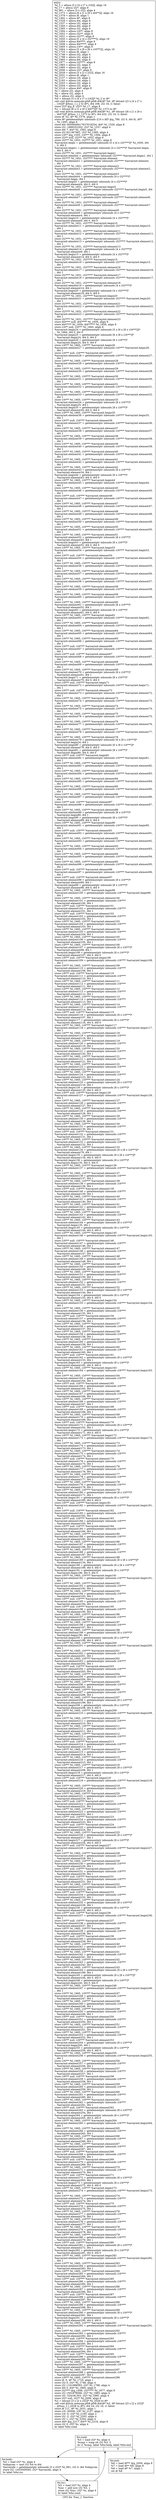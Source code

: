 digraph "CFG for 'func_1' function" {
	label="CFG for 'func_1' function";

	Node0xaac4eb8 [shape=record,label="{entry:\l  %l_2 = alloca [3 x [4 x [7 x i16]]], align 16\l  %l_17 = alloca i32*, align 8\l  %l_991 = alloca [3 x i32], align 4\l  %l_1373 = alloca [6 x [1 x [9 x i64**]]], align 16\l  %l_1379 = alloca i8, align 1\l  %l_1492 = alloca i8*, align 8\l  %l_1529 = alloca i64, align 8\l  %l_1537 = alloca i32, align 4\l  %l_1565 = alloca i64, align 8\l  %l_1585 = alloca i32, align 4\l  %l_1594 = alloca i16**, align 8\l  %l_1652 = alloca i32**, align 8\l  %l_1651 = alloca i32***, align 8\l  %l_1650 = alloca [5 x [4 x i32****]], align 16\l  %l_1659 = alloca i64****, align 8\l  %l_1658 = alloca i64*****, align 8\l  %l_1665 = alloca i16**, align 8\l  %l_1664 = alloca [5 x [6 x [8 x i16***]]], align 16\l  %l_1725 = alloca i8, align 1\l  %l_1748 = alloca i32, align 4\l  %l_1798 = alloca i32, align 4\l  %l_1865 = alloca i64, align 8\l  %l_1877 = alloca i32****, align 8\l  %l_1983 = alloca i32, align 4\l  %l_1985 = alloca i32, align 4\l  %l_2006 = alloca i32*, align 8\l  %l_2028 = alloca [3 x [2 x i32]], align 16\l  %l_2031 = alloca i8, align 1\l  %l_2157 = alloca i16, align 2\l  %l_2183 = alloca i16, align 2\l  %l_2203 = alloca i32, align 4\l  %l_2204 = alloca i32, align 4\l  %l_2216 = alloca i64*, align 8\l  %i = alloca i32, align 4\l  %j = alloca i32, align 4\l  %k = alloca i32, align 4\l  %0 = bitcast [3 x [4 x [7 x i16]]]* %l_2 to i8*\l  call void @llvm.memcpy.p0i8.p0i8.i64(i8* %0, i8* bitcast ([3 x [4 x [7 x\l... i16]]]* @func_1.l_2 to i8*), i64 168, i32 16, i1 false)\l  store i32* @g_8, i32** %l_17, align 8\l  %1 = bitcast [6 x [1 x [9 x i64**]]]* %l_1373 to i8*\l  call void @llvm.memcpy.p0i8.p0i8.i64(i8* %1, i8* bitcast ([6 x [1 x [9 x\l... i64**]]]* @func_1.l_1373 to i8*), i64 432, i32 16, i1 false)\l  store i8 -52, i8* %l_1379, align 1\l  store i8* getelementptr inbounds ([10 x i8]* @g_789, i32 0, i64 8), i8**\l... %l_1492, align 8\l  store i64 -6050649417627619254, i64* %l_1529, align 8\l  store i32 -1889252302, i32* %l_1537, align 4\l  store i64 7, i64* %l_1565, align 8\l  store i32 821367061, i32* %l_1585, align 4\l  store i16** @g_1555, i16*** %l_1594, align 8\l  store i32** null, i32*** %l_1652, align 8\l  store i32*** %l_1652, i32**** %l_1651, align 8\l  %arrayinit.begin = getelementptr inbounds [5 x [4 x i32****]]* %l_1650, i64\l... 0, i64 0\l  %arrayinit.begin1 = getelementptr inbounds [4 x i32****]* %arrayinit.begin,\l... i64 0, i64 0\l  store i32**** %l_1651, i32***** %arrayinit.begin1\l  %arrayinit.element = getelementptr inbounds i32***** %arrayinit.begin1, i64 1\l  store i32**** %l_1651, i32***** %arrayinit.element\l  %arrayinit.element2 = getelementptr inbounds i32***** %arrayinit.element,\l... i64 1\l  store i32**** %l_1651, i32***** %arrayinit.element2\l  %arrayinit.element3 = getelementptr inbounds i32***** %arrayinit.element2,\l... i64 1\l  store i32**** %l_1651, i32***** %arrayinit.element3\l  %arrayinit.element4 = getelementptr inbounds [4 x i32****]*\l... %arrayinit.begin, i64 1\l  %arrayinit.begin5 = getelementptr inbounds [4 x i32****]*\l... %arrayinit.element4, i64 0, i64 0\l  store i32**** %l_1651, i32***** %arrayinit.begin5\l  %arrayinit.element6 = getelementptr inbounds i32***** %arrayinit.begin5, i64\l... 1\l  store i32**** %l_1651, i32***** %arrayinit.element6\l  %arrayinit.element7 = getelementptr inbounds i32***** %arrayinit.element6,\l... i64 1\l  store i32**** %l_1651, i32***** %arrayinit.element7\l  %arrayinit.element8 = getelementptr inbounds i32***** %arrayinit.element7,\l... i64 1\l  store i32**** %l_1651, i32***** %arrayinit.element8\l  %arrayinit.element9 = getelementptr inbounds [4 x i32****]*\l... %arrayinit.element4, i64 1\l  %arrayinit.begin10 = getelementptr inbounds [4 x i32****]*\l... %arrayinit.element9, i64 0, i64 0\l  store i32**** %l_1651, i32***** %arrayinit.begin10\l  %arrayinit.element11 = getelementptr inbounds i32***** %arrayinit.begin10,\l... i64 1\l  store i32**** %l_1651, i32***** %arrayinit.element11\l  %arrayinit.element12 = getelementptr inbounds i32***** %arrayinit.element11,\l... i64 1\l  store i32**** %l_1651, i32***** %arrayinit.element12\l  %arrayinit.element13 = getelementptr inbounds i32***** %arrayinit.element12,\l... i64 1\l  store i32**** %l_1651, i32***** %arrayinit.element13\l  %arrayinit.element14 = getelementptr inbounds [4 x i32****]*\l... %arrayinit.element9, i64 1\l  %arrayinit.begin15 = getelementptr inbounds [4 x i32****]*\l... %arrayinit.element14, i64 0, i64 0\l  store i32**** %l_1651, i32***** %arrayinit.begin15\l  %arrayinit.element16 = getelementptr inbounds i32***** %arrayinit.begin15,\l... i64 1\l  store i32**** %l_1651, i32***** %arrayinit.element16\l  %arrayinit.element17 = getelementptr inbounds i32***** %arrayinit.element16,\l... i64 1\l  store i32**** %l_1651, i32***** %arrayinit.element17\l  %arrayinit.element18 = getelementptr inbounds i32***** %arrayinit.element17,\l... i64 1\l  store i32**** %l_1651, i32***** %arrayinit.element18\l  %arrayinit.element19 = getelementptr inbounds [4 x i32****]*\l... %arrayinit.element14, i64 1\l  %arrayinit.begin20 = getelementptr inbounds [4 x i32****]*\l... %arrayinit.element19, i64 0, i64 0\l  store i32**** %l_1651, i32***** %arrayinit.begin20\l  %arrayinit.element21 = getelementptr inbounds i32***** %arrayinit.begin20,\l... i64 1\l  store i32**** %l_1651, i32***** %arrayinit.element21\l  %arrayinit.element22 = getelementptr inbounds i32***** %arrayinit.element21,\l... i64 1\l  store i32**** %l_1651, i32***** %arrayinit.element22\l  %arrayinit.element23 = getelementptr inbounds i32***** %arrayinit.element22,\l... i64 1\l  store i32**** %l_1651, i32***** %arrayinit.element23\l  store i64**** null, i64***** %l_1659, align 8\l  store i64***** %l_1659, i64****** %l_1658, align 8\l  store i16** null, i16*** %l_1665, align 8\l  %arrayinit.begin24 = getelementptr inbounds [5 x [6 x [8 x i16***]]]*\l... %l_1664, i64 0, i64 0\l  %arrayinit.begin25 = getelementptr inbounds [6 x [8 x i16***]]*\l... %arrayinit.begin24, i64 0, i64 0\l  %arrayinit.begin26 = getelementptr inbounds [8 x i16***]*\l... %arrayinit.begin25, i64 0, i64 0\l  store i16*** %l_1665, i16**** %arrayinit.begin26\l  %arrayinit.element27 = getelementptr inbounds i16**** %arrayinit.begin26,\l... i64 1\l  store i16*** null, i16**** %arrayinit.element27\l  %arrayinit.element28 = getelementptr inbounds i16**** %arrayinit.element27,\l... i64 1\l  store i16*** %l_1665, i16**** %arrayinit.element28\l  %arrayinit.element29 = getelementptr inbounds i16**** %arrayinit.element28,\l... i64 1\l  store i16*** %l_1665, i16**** %arrayinit.element29\l  %arrayinit.element30 = getelementptr inbounds i16**** %arrayinit.element29,\l... i64 1\l  store i16*** %l_1665, i16**** %arrayinit.element30\l  %arrayinit.element31 = getelementptr inbounds i16**** %arrayinit.element30,\l... i64 1\l  store i16*** %l_1665, i16**** %arrayinit.element31\l  %arrayinit.element32 = getelementptr inbounds i16**** %arrayinit.element31,\l... i64 1\l  store i16*** %l_1665, i16**** %arrayinit.element32\l  %arrayinit.element33 = getelementptr inbounds i16**** %arrayinit.element32,\l... i64 1\l  store i16*** %l_1665, i16**** %arrayinit.element33\l  %arrayinit.element34 = getelementptr inbounds [8 x i16***]*\l... %arrayinit.begin25, i64 1\l  %arrayinit.begin35 = getelementptr inbounds [8 x i16***]*\l... %arrayinit.element34, i64 0, i64 0\l  store i16*** %l_1665, i16**** %arrayinit.begin35\l  %arrayinit.element36 = getelementptr inbounds i16**** %arrayinit.begin35,\l... i64 1\l  store i16*** null, i16**** %arrayinit.element36\l  %arrayinit.element37 = getelementptr inbounds i16**** %arrayinit.element36,\l... i64 1\l  store i16*** %l_1665, i16**** %arrayinit.element37\l  %arrayinit.element38 = getelementptr inbounds i16**** %arrayinit.element37,\l... i64 1\l  store i16*** %l_1665, i16**** %arrayinit.element38\l  %arrayinit.element39 = getelementptr inbounds i16**** %arrayinit.element38,\l... i64 1\l  store i16*** %l_1665, i16**** %arrayinit.element39\l  %arrayinit.element40 = getelementptr inbounds i16**** %arrayinit.element39,\l... i64 1\l  store i16*** %l_1665, i16**** %arrayinit.element40\l  %arrayinit.element41 = getelementptr inbounds i16**** %arrayinit.element40,\l... i64 1\l  store i16*** %l_1665, i16**** %arrayinit.element41\l  %arrayinit.element42 = getelementptr inbounds i16**** %arrayinit.element41,\l... i64 1\l  store i16*** %l_1665, i16**** %arrayinit.element42\l  %arrayinit.element43 = getelementptr inbounds [8 x i16***]*\l... %arrayinit.element34, i64 1\l  %arrayinit.begin44 = getelementptr inbounds [8 x i16***]*\l... %arrayinit.element43, i64 0, i64 0\l  store i16*** %l_1665, i16**** %arrayinit.begin44\l  %arrayinit.element45 = getelementptr inbounds i16**** %arrayinit.begin44,\l... i64 1\l  store i16*** %l_1665, i16**** %arrayinit.element45\l  %arrayinit.element46 = getelementptr inbounds i16**** %arrayinit.element45,\l... i64 1\l  store i16*** null, i16**** %arrayinit.element46\l  %arrayinit.element47 = getelementptr inbounds i16**** %arrayinit.element46,\l... i64 1\l  store i16*** %l_1665, i16**** %arrayinit.element47\l  %arrayinit.element48 = getelementptr inbounds i16**** %arrayinit.element47,\l... i64 1\l  store i16*** %l_1665, i16**** %arrayinit.element48\l  %arrayinit.element49 = getelementptr inbounds i16**** %arrayinit.element48,\l... i64 1\l  store i16*** %l_1665, i16**** %arrayinit.element49\l  %arrayinit.element50 = getelementptr inbounds i16**** %arrayinit.element49,\l... i64 1\l  store i16*** %l_1665, i16**** %arrayinit.element50\l  %arrayinit.element51 = getelementptr inbounds i16**** %arrayinit.element50,\l... i64 1\l  store i16*** %l_1665, i16**** %arrayinit.element51\l  %arrayinit.element52 = getelementptr inbounds [8 x i16***]*\l... %arrayinit.element43, i64 1\l  %arrayinit.begin53 = getelementptr inbounds [8 x i16***]*\l... %arrayinit.element52, i64 0, i64 0\l  store i16*** %l_1665, i16**** %arrayinit.begin53\l  %arrayinit.element54 = getelementptr inbounds i16**** %arrayinit.begin53,\l... i64 1\l  store i16*** null, i16**** %arrayinit.element54\l  %arrayinit.element55 = getelementptr inbounds i16**** %arrayinit.element54,\l... i64 1\l  store i16*** %l_1665, i16**** %arrayinit.element55\l  %arrayinit.element56 = getelementptr inbounds i16**** %arrayinit.element55,\l... i64 1\l  store i16*** %l_1665, i16**** %arrayinit.element56\l  %arrayinit.element57 = getelementptr inbounds i16**** %arrayinit.element56,\l... i64 1\l  store i16*** %l_1665, i16**** %arrayinit.element57\l  %arrayinit.element58 = getelementptr inbounds i16**** %arrayinit.element57,\l... i64 1\l  store i16*** %l_1665, i16**** %arrayinit.element58\l  %arrayinit.element59 = getelementptr inbounds i16**** %arrayinit.element58,\l... i64 1\l  store i16*** %l_1665, i16**** %arrayinit.element59\l  %arrayinit.element60 = getelementptr inbounds i16**** %arrayinit.element59,\l... i64 1\l  store i16*** %l_1665, i16**** %arrayinit.element60\l  %arrayinit.element61 = getelementptr inbounds [8 x i16***]*\l... %arrayinit.element52, i64 1\l  %arrayinit.begin62 = getelementptr inbounds [8 x i16***]*\l... %arrayinit.element61, i64 0, i64 0\l  store i16*** %l_1665, i16**** %arrayinit.begin62\l  %arrayinit.element63 = getelementptr inbounds i16**** %arrayinit.begin62,\l... i64 1\l  store i16*** %l_1665, i16**** %arrayinit.element63\l  %arrayinit.element64 = getelementptr inbounds i16**** %arrayinit.element63,\l... i64 1\l  store i16*** %l_1665, i16**** %arrayinit.element64\l  %arrayinit.element65 = getelementptr inbounds i16**** %arrayinit.element64,\l... i64 1\l  store i16*** %l_1665, i16**** %arrayinit.element65\l  %arrayinit.element66 = getelementptr inbounds i16**** %arrayinit.element65,\l... i64 1\l  store i16*** null, i16**** %arrayinit.element66\l  %arrayinit.element67 = getelementptr inbounds i16**** %arrayinit.element66,\l... i64 1\l  store i16*** null, i16**** %arrayinit.element67\l  %arrayinit.element68 = getelementptr inbounds i16**** %arrayinit.element67,\l... i64 1\l  store i16*** %l_1665, i16**** %arrayinit.element68\l  %arrayinit.element69 = getelementptr inbounds i16**** %arrayinit.element68,\l... i64 1\l  store i16*** %l_1665, i16**** %arrayinit.element69\l  %arrayinit.element70 = getelementptr inbounds [8 x i16***]*\l... %arrayinit.element61, i64 1\l  %arrayinit.begin71 = getelementptr inbounds [8 x i16***]*\l... %arrayinit.element70, i64 0, i64 0\l  store i16*** null, i16**** %arrayinit.begin71\l  %arrayinit.element72 = getelementptr inbounds i16**** %arrayinit.begin71,\l... i64 1\l  store i16*** null, i16**** %arrayinit.element72\l  %arrayinit.element73 = getelementptr inbounds i16**** %arrayinit.element72,\l... i64 1\l  store i16*** %l_1665, i16**** %arrayinit.element73\l  %arrayinit.element74 = getelementptr inbounds i16**** %arrayinit.element73,\l... i64 1\l  store i16*** %l_1665, i16**** %arrayinit.element74\l  %arrayinit.element75 = getelementptr inbounds i16**** %arrayinit.element74,\l... i64 1\l  store i16*** %l_1665, i16**** %arrayinit.element75\l  %arrayinit.element76 = getelementptr inbounds i16**** %arrayinit.element75,\l... i64 1\l  store i16*** %l_1665, i16**** %arrayinit.element76\l  %arrayinit.element77 = getelementptr inbounds i16**** %arrayinit.element76,\l... i64 1\l  store i16*** %l_1665, i16**** %arrayinit.element77\l  %arrayinit.element78 = getelementptr inbounds i16**** %arrayinit.element77,\l... i64 1\l  store i16*** %l_1665, i16**** %arrayinit.element78\l  %arrayinit.element79 = getelementptr inbounds [6 x [8 x i16***]]*\l... %arrayinit.begin24, i64 1\l  %arrayinit.begin80 = getelementptr inbounds [6 x [8 x i16***]]*\l... %arrayinit.element79, i64 0, i64 0\l  %arrayinit.begin81 = getelementptr inbounds [8 x i16***]*\l... %arrayinit.begin80, i64 0, i64 0\l  store i16*** null, i16**** %arrayinit.begin81\l  %arrayinit.element82 = getelementptr inbounds i16**** %arrayinit.begin81,\l... i64 1\l  store i16*** %l_1665, i16**** %arrayinit.element82\l  %arrayinit.element83 = getelementptr inbounds i16**** %arrayinit.element82,\l... i64 1\l  store i16*** %l_1665, i16**** %arrayinit.element83\l  %arrayinit.element84 = getelementptr inbounds i16**** %arrayinit.element83,\l... i64 1\l  store i16*** %l_1665, i16**** %arrayinit.element84\l  %arrayinit.element85 = getelementptr inbounds i16**** %arrayinit.element84,\l... i64 1\l  store i16*** %l_1665, i16**** %arrayinit.element85\l  %arrayinit.element86 = getelementptr inbounds i16**** %arrayinit.element85,\l... i64 1\l  store i16*** %l_1665, i16**** %arrayinit.element86\l  %arrayinit.element87 = getelementptr inbounds i16**** %arrayinit.element86,\l... i64 1\l  store i16*** null, i16**** %arrayinit.element87\l  %arrayinit.element88 = getelementptr inbounds i16**** %arrayinit.element87,\l... i64 1\l  store i16*** %l_1665, i16**** %arrayinit.element88\l  %arrayinit.element89 = getelementptr inbounds [8 x i16***]*\l... %arrayinit.begin80, i64 1\l  %arrayinit.begin90 = getelementptr inbounds [8 x i16***]*\l... %arrayinit.element89, i64 0, i64 0\l  store i16*** %l_1665, i16**** %arrayinit.begin90\l  %arrayinit.element91 = getelementptr inbounds i16**** %arrayinit.begin90,\l... i64 1\l  store i16*** null, i16**** %arrayinit.element91\l  %arrayinit.element92 = getelementptr inbounds i16**** %arrayinit.element91,\l... i64 1\l  store i16*** %l_1665, i16**** %arrayinit.element92\l  %arrayinit.element93 = getelementptr inbounds i16**** %arrayinit.element92,\l... i64 1\l  store i16*** %l_1665, i16**** %arrayinit.element93\l  %arrayinit.element94 = getelementptr inbounds i16**** %arrayinit.element93,\l... i64 1\l  store i16*** %l_1665, i16**** %arrayinit.element94\l  %arrayinit.element95 = getelementptr inbounds i16**** %arrayinit.element94,\l... i64 1\l  store i16*** %l_1665, i16**** %arrayinit.element95\l  %arrayinit.element96 = getelementptr inbounds i16**** %arrayinit.element95,\l... i64 1\l  store i16*** null, i16**** %arrayinit.element96\l  %arrayinit.element97 = getelementptr inbounds i16**** %arrayinit.element96,\l... i64 1\l  store i16*** null, i16**** %arrayinit.element97\l  %arrayinit.element98 = getelementptr inbounds [8 x i16***]*\l... %arrayinit.element89, i64 1\l  %arrayinit.begin99 = getelementptr inbounds [8 x i16***]*\l... %arrayinit.element98, i64 0, i64 0\l  store i16*** %l_1665, i16**** %arrayinit.begin99\l  %arrayinit.element100 = getelementptr inbounds i16**** %arrayinit.begin99,\l... i64 1\l  store i16*** %l_1665, i16**** %arrayinit.element100\l  %arrayinit.element101 = getelementptr inbounds i16****\l... %arrayinit.element100, i64 1\l  store i16*** null, i16**** %arrayinit.element101\l  %arrayinit.element102 = getelementptr inbounds i16****\l... %arrayinit.element101, i64 1\l  store i16*** null, i16**** %arrayinit.element102\l  %arrayinit.element103 = getelementptr inbounds i16****\l... %arrayinit.element102, i64 1\l  store i16*** %l_1665, i16**** %arrayinit.element103\l  %arrayinit.element104 = getelementptr inbounds i16****\l... %arrayinit.element103, i64 1\l  store i16*** %l_1665, i16**** %arrayinit.element104\l  %arrayinit.element105 = getelementptr inbounds i16****\l... %arrayinit.element104, i64 1\l  store i16*** %l_1665, i16**** %arrayinit.element105\l  %arrayinit.element106 = getelementptr inbounds i16****\l... %arrayinit.element105, i64 1\l  store i16*** %l_1665, i16**** %arrayinit.element106\l  %arrayinit.element107 = getelementptr inbounds [8 x i16***]*\l... %arrayinit.element98, i64 1\l  %arrayinit.begin108 = getelementptr inbounds [8 x i16***]*\l... %arrayinit.element107, i64 0, i64 0\l  store i16*** null, i16**** %arrayinit.begin108\l  %arrayinit.element109 = getelementptr inbounds i16**** %arrayinit.begin108,\l... i64 1\l  store i16*** %l_1665, i16**** %arrayinit.element109\l  %arrayinit.element110 = getelementptr inbounds i16****\l... %arrayinit.element109, i64 1\l  store i16*** null, i16**** %arrayinit.element110\l  %arrayinit.element111 = getelementptr inbounds i16****\l... %arrayinit.element110, i64 1\l  store i16*** %l_1665, i16**** %arrayinit.element111\l  %arrayinit.element112 = getelementptr inbounds i16****\l... %arrayinit.element111, i64 1\l  store i16*** %l_1665, i16**** %arrayinit.element112\l  %arrayinit.element113 = getelementptr inbounds i16****\l... %arrayinit.element112, i64 1\l  store i16*** %l_1665, i16**** %arrayinit.element113\l  %arrayinit.element114 = getelementptr inbounds i16****\l... %arrayinit.element113, i64 1\l  store i16*** %l_1665, i16**** %arrayinit.element114\l  %arrayinit.element115 = getelementptr inbounds i16****\l... %arrayinit.element114, i64 1\l  store i16*** null, i16**** %arrayinit.element115\l  %arrayinit.element116 = getelementptr inbounds [8 x i16***]*\l... %arrayinit.element107, i64 1\l  %arrayinit.begin117 = getelementptr inbounds [8 x i16***]*\l... %arrayinit.element116, i64 0, i64 0\l  store i16*** %l_1665, i16**** %arrayinit.begin117\l  %arrayinit.element118 = getelementptr inbounds i16**** %arrayinit.begin117,\l... i64 1\l  store i16*** %l_1665, i16**** %arrayinit.element118\l  %arrayinit.element119 = getelementptr inbounds i16****\l... %arrayinit.element118, i64 1\l  store i16*** %l_1665, i16**** %arrayinit.element119\l  %arrayinit.element120 = getelementptr inbounds i16****\l... %arrayinit.element119, i64 1\l  store i16*** %l_1665, i16**** %arrayinit.element120\l  %arrayinit.element121 = getelementptr inbounds i16****\l... %arrayinit.element120, i64 1\l  store i16*** %l_1665, i16**** %arrayinit.element121\l  %arrayinit.element122 = getelementptr inbounds i16****\l... %arrayinit.element121, i64 1\l  store i16*** %l_1665, i16**** %arrayinit.element122\l  %arrayinit.element123 = getelementptr inbounds i16****\l... %arrayinit.element122, i64 1\l  store i16*** %l_1665, i16**** %arrayinit.element123\l  %arrayinit.element124 = getelementptr inbounds i16****\l... %arrayinit.element123, i64 1\l  store i16*** %l_1665, i16**** %arrayinit.element124\l  %arrayinit.element125 = getelementptr inbounds [8 x i16***]*\l... %arrayinit.element116, i64 1\l  %arrayinit.begin126 = getelementptr inbounds [8 x i16***]*\l... %arrayinit.element125, i64 0, i64 0\l  store i16*** null, i16**** %arrayinit.begin126\l  %arrayinit.element127 = getelementptr inbounds i16**** %arrayinit.begin126,\l... i64 1\l  store i16*** %l_1665, i16**** %arrayinit.element127\l  %arrayinit.element128 = getelementptr inbounds i16****\l... %arrayinit.element127, i64 1\l  store i16*** %l_1665, i16**** %arrayinit.element128\l  %arrayinit.element129 = getelementptr inbounds i16****\l... %arrayinit.element128, i64 1\l  store i16*** %l_1665, i16**** %arrayinit.element129\l  %arrayinit.element130 = getelementptr inbounds i16****\l... %arrayinit.element129, i64 1\l  store i16*** %l_1665, i16**** %arrayinit.element130\l  %arrayinit.element131 = getelementptr inbounds i16****\l... %arrayinit.element130, i64 1\l  store i16*** null, i16**** %arrayinit.element131\l  %arrayinit.element132 = getelementptr inbounds i16****\l... %arrayinit.element131, i64 1\l  store i16*** %l_1665, i16**** %arrayinit.element132\l  %arrayinit.element133 = getelementptr inbounds i16****\l... %arrayinit.element132, i64 1\l  store i16*** %l_1665, i16**** %arrayinit.element133\l  %arrayinit.element134 = getelementptr inbounds [6 x [8 x i16***]]*\l... %arrayinit.element79, i64 1\l  %arrayinit.begin135 = getelementptr inbounds [6 x [8 x i16***]]*\l... %arrayinit.element134, i64 0, i64 0\l  %arrayinit.begin136 = getelementptr inbounds [8 x i16***]*\l... %arrayinit.begin135, i64 0, i64 0\l  store i16*** %l_1665, i16**** %arrayinit.begin136\l  %arrayinit.element137 = getelementptr inbounds i16**** %arrayinit.begin136,\l... i64 1\l  store i16*** %l_1665, i16**** %arrayinit.element137\l  %arrayinit.element138 = getelementptr inbounds i16****\l... %arrayinit.element137, i64 1\l  store i16*** %l_1665, i16**** %arrayinit.element138\l  %arrayinit.element139 = getelementptr inbounds i16****\l... %arrayinit.element138, i64 1\l  store i16*** null, i16**** %arrayinit.element139\l  %arrayinit.element140 = getelementptr inbounds i16****\l... %arrayinit.element139, i64 1\l  store i16*** %l_1665, i16**** %arrayinit.element140\l  %arrayinit.element141 = getelementptr inbounds i16****\l... %arrayinit.element140, i64 1\l  store i16*** %l_1665, i16**** %arrayinit.element141\l  %arrayinit.element142 = getelementptr inbounds i16****\l... %arrayinit.element141, i64 1\l  store i16*** %l_1665, i16**** %arrayinit.element142\l  %arrayinit.element143 = getelementptr inbounds i16****\l... %arrayinit.element142, i64 1\l  store i16*** %l_1665, i16**** %arrayinit.element143\l  %arrayinit.element144 = getelementptr inbounds [8 x i16***]*\l... %arrayinit.begin135, i64 1\l  %arrayinit.begin145 = getelementptr inbounds [8 x i16***]*\l... %arrayinit.element144, i64 0, i64 0\l  store i16*** %l_1665, i16**** %arrayinit.begin145\l  %arrayinit.element146 = getelementptr inbounds i16**** %arrayinit.begin145,\l... i64 1\l  store i16*** null, i16**** %arrayinit.element146\l  %arrayinit.element147 = getelementptr inbounds i16****\l... %arrayinit.element146, i64 1\l  store i16*** %l_1665, i16**** %arrayinit.element147\l  %arrayinit.element148 = getelementptr inbounds i16****\l... %arrayinit.element147, i64 1\l  store i16*** %l_1665, i16**** %arrayinit.element148\l  %arrayinit.element149 = getelementptr inbounds i16****\l... %arrayinit.element148, i64 1\l  store i16*** %l_1665, i16**** %arrayinit.element149\l  %arrayinit.element150 = getelementptr inbounds i16****\l... %arrayinit.element149, i64 1\l  store i16*** %l_1665, i16**** %arrayinit.element150\l  %arrayinit.element151 = getelementptr inbounds i16****\l... %arrayinit.element150, i64 1\l  store i16*** %l_1665, i16**** %arrayinit.element151\l  %arrayinit.element152 = getelementptr inbounds i16****\l... %arrayinit.element151, i64 1\l  store i16*** %l_1665, i16**** %arrayinit.element152\l  %arrayinit.element153 = getelementptr inbounds [8 x i16***]*\l... %arrayinit.element144, i64 1\l  %arrayinit.begin154 = getelementptr inbounds [8 x i16***]*\l... %arrayinit.element153, i64 0, i64 0\l  store i16*** %l_1665, i16**** %arrayinit.begin154\l  %arrayinit.element155 = getelementptr inbounds i16**** %arrayinit.begin154,\l... i64 1\l  store i16*** %l_1665, i16**** %arrayinit.element155\l  %arrayinit.element156 = getelementptr inbounds i16****\l... %arrayinit.element155, i64 1\l  store i16*** null, i16**** %arrayinit.element156\l  %arrayinit.element157 = getelementptr inbounds i16****\l... %arrayinit.element156, i64 1\l  store i16*** %l_1665, i16**** %arrayinit.element157\l  %arrayinit.element158 = getelementptr inbounds i16****\l... %arrayinit.element157, i64 1\l  store i16*** %l_1665, i16**** %arrayinit.element158\l  %arrayinit.element159 = getelementptr inbounds i16****\l... %arrayinit.element158, i64 1\l  store i16*** %l_1665, i16**** %arrayinit.element159\l  %arrayinit.element160 = getelementptr inbounds i16****\l... %arrayinit.element159, i64 1\l  store i16*** %l_1665, i16**** %arrayinit.element160\l  %arrayinit.element161 = getelementptr inbounds i16****\l... %arrayinit.element160, i64 1\l  store i16*** null, i16**** %arrayinit.element161\l  %arrayinit.element162 = getelementptr inbounds [8 x i16***]*\l... %arrayinit.element153, i64 1\l  %arrayinit.begin163 = getelementptr inbounds [8 x i16***]*\l... %arrayinit.element162, i64 0, i64 0\l  store i16*** %l_1665, i16**** %arrayinit.begin163\l  %arrayinit.element164 = getelementptr inbounds i16**** %arrayinit.begin163,\l... i64 1\l  store i16*** %l_1665, i16**** %arrayinit.element164\l  %arrayinit.element165 = getelementptr inbounds i16****\l... %arrayinit.element164, i64 1\l  store i16*** null, i16**** %arrayinit.element165\l  %arrayinit.element166 = getelementptr inbounds i16****\l... %arrayinit.element165, i64 1\l  store i16*** %l_1665, i16**** %arrayinit.element166\l  %arrayinit.element167 = getelementptr inbounds i16****\l... %arrayinit.element166, i64 1\l  store i16*** %l_1665, i16**** %arrayinit.element167\l  %arrayinit.element168 = getelementptr inbounds i16****\l... %arrayinit.element167, i64 1\l  store i16*** null, i16**** %arrayinit.element168\l  %arrayinit.element169 = getelementptr inbounds i16****\l... %arrayinit.element168, i64 1\l  store i16*** %l_1665, i16**** %arrayinit.element169\l  %arrayinit.element170 = getelementptr inbounds i16****\l... %arrayinit.element169, i64 1\l  store i16*** null, i16**** %arrayinit.element170\l  %arrayinit.element171 = getelementptr inbounds [8 x i16***]*\l... %arrayinit.element162, i64 1\l  %arrayinit.begin172 = getelementptr inbounds [8 x i16***]*\l... %arrayinit.element171, i64 0, i64 0\l  store i16*** %l_1665, i16**** %arrayinit.begin172\l  %arrayinit.element173 = getelementptr inbounds i16**** %arrayinit.begin172,\l... i64 1\l  store i16*** %l_1665, i16**** %arrayinit.element173\l  %arrayinit.element174 = getelementptr inbounds i16****\l... %arrayinit.element173, i64 1\l  store i16*** %l_1665, i16**** %arrayinit.element174\l  %arrayinit.element175 = getelementptr inbounds i16****\l... %arrayinit.element174, i64 1\l  store i16*** null, i16**** %arrayinit.element175\l  %arrayinit.element176 = getelementptr inbounds i16****\l... %arrayinit.element175, i64 1\l  store i16*** %l_1665, i16**** %arrayinit.element176\l  %arrayinit.element177 = getelementptr inbounds i16****\l... %arrayinit.element176, i64 1\l  store i16*** %l_1665, i16**** %arrayinit.element177\l  %arrayinit.element178 = getelementptr inbounds i16****\l... %arrayinit.element177, i64 1\l  store i16*** %l_1665, i16**** %arrayinit.element178\l  %arrayinit.element179 = getelementptr inbounds i16****\l... %arrayinit.element178, i64 1\l  store i16*** %l_1665, i16**** %arrayinit.element179\l  %arrayinit.element180 = getelementptr inbounds [8 x i16***]*\l... %arrayinit.element171, i64 1\l  %arrayinit.begin181 = getelementptr inbounds [8 x i16***]*\l... %arrayinit.element180, i64 0, i64 0\l  store i16*** null, i16**** %arrayinit.begin181\l  %arrayinit.element182 = getelementptr inbounds i16**** %arrayinit.begin181,\l... i64 1\l  store i16*** null, i16**** %arrayinit.element182\l  %arrayinit.element183 = getelementptr inbounds i16****\l... %arrayinit.element182, i64 1\l  store i16*** null, i16**** %arrayinit.element183\l  %arrayinit.element184 = getelementptr inbounds i16****\l... %arrayinit.element183, i64 1\l  store i16*** null, i16**** %arrayinit.element184\l  %arrayinit.element185 = getelementptr inbounds i16****\l... %arrayinit.element184, i64 1\l  store i16*** %l_1665, i16**** %arrayinit.element185\l  %arrayinit.element186 = getelementptr inbounds i16****\l... %arrayinit.element185, i64 1\l  store i16*** %l_1665, i16**** %arrayinit.element186\l  %arrayinit.element187 = getelementptr inbounds i16****\l... %arrayinit.element186, i64 1\l  store i16*** %l_1665, i16**** %arrayinit.element187\l  %arrayinit.element188 = getelementptr inbounds i16****\l... %arrayinit.element187, i64 1\l  store i16*** %l_1665, i16**** %arrayinit.element188\l  %arrayinit.element189 = getelementptr inbounds [6 x [8 x i16***]]*\l... %arrayinit.element134, i64 1\l  %arrayinit.begin190 = getelementptr inbounds [6 x [8 x i16***]]*\l... %arrayinit.element189, i64 0, i64 0\l  %arrayinit.begin191 = getelementptr inbounds [8 x i16***]*\l... %arrayinit.begin190, i64 0, i64 0\l  store i16*** %l_1665, i16**** %arrayinit.begin191\l  %arrayinit.element192 = getelementptr inbounds i16**** %arrayinit.begin191,\l... i64 1\l  store i16*** %l_1665, i16**** %arrayinit.element192\l  %arrayinit.element193 = getelementptr inbounds i16****\l... %arrayinit.element192, i64 1\l  store i16*** %l_1665, i16**** %arrayinit.element193\l  %arrayinit.element194 = getelementptr inbounds i16****\l... %arrayinit.element193, i64 1\l  store i16*** null, i16**** %arrayinit.element194\l  %arrayinit.element195 = getelementptr inbounds i16****\l... %arrayinit.element194, i64 1\l  store i16*** null, i16**** %arrayinit.element195\l  %arrayinit.element196 = getelementptr inbounds i16****\l... %arrayinit.element195, i64 1\l  store i16*** %l_1665, i16**** %arrayinit.element196\l  %arrayinit.element197 = getelementptr inbounds i16****\l... %arrayinit.element196, i64 1\l  store i16*** %l_1665, i16**** %arrayinit.element197\l  %arrayinit.element198 = getelementptr inbounds i16****\l... %arrayinit.element197, i64 1\l  store i16*** %l_1665, i16**** %arrayinit.element198\l  %arrayinit.element199 = getelementptr inbounds [8 x i16***]*\l... %arrayinit.begin190, i64 1\l  %arrayinit.begin200 = getelementptr inbounds [8 x i16***]*\l... %arrayinit.element199, i64 0, i64 0\l  store i16*** %l_1665, i16**** %arrayinit.begin200\l  %arrayinit.element201 = getelementptr inbounds i16**** %arrayinit.begin200,\l... i64 1\l  store i16*** %l_1665, i16**** %arrayinit.element201\l  %arrayinit.element202 = getelementptr inbounds i16****\l... %arrayinit.element201, i64 1\l  store i16*** %l_1665, i16**** %arrayinit.element202\l  %arrayinit.element203 = getelementptr inbounds i16****\l... %arrayinit.element202, i64 1\l  store i16*** null, i16**** %arrayinit.element203\l  %arrayinit.element204 = getelementptr inbounds i16****\l... %arrayinit.element203, i64 1\l  store i16*** %l_1665, i16**** %arrayinit.element204\l  %arrayinit.element205 = getelementptr inbounds i16****\l... %arrayinit.element204, i64 1\l  store i16*** %l_1665, i16**** %arrayinit.element205\l  %arrayinit.element206 = getelementptr inbounds i16****\l... %arrayinit.element205, i64 1\l  store i16*** %l_1665, i16**** %arrayinit.element206\l  %arrayinit.element207 = getelementptr inbounds i16****\l... %arrayinit.element206, i64 1\l  store i16*** %l_1665, i16**** %arrayinit.element207\l  %arrayinit.element208 = getelementptr inbounds [8 x i16***]*\l... %arrayinit.element199, i64 1\l  %arrayinit.begin209 = getelementptr inbounds [8 x i16***]*\l... %arrayinit.element208, i64 0, i64 0\l  store i16*** %l_1665, i16**** %arrayinit.begin209\l  %arrayinit.element210 = getelementptr inbounds i16**** %arrayinit.begin209,\l... i64 1\l  store i16*** %l_1665, i16**** %arrayinit.element210\l  %arrayinit.element211 = getelementptr inbounds i16****\l... %arrayinit.element210, i64 1\l  store i16*** %l_1665, i16**** %arrayinit.element211\l  %arrayinit.element212 = getelementptr inbounds i16****\l... %arrayinit.element211, i64 1\l  store i16*** %l_1665, i16**** %arrayinit.element212\l  %arrayinit.element213 = getelementptr inbounds i16****\l... %arrayinit.element212, i64 1\l  store i16*** null, i16**** %arrayinit.element213\l  %arrayinit.element214 = getelementptr inbounds i16****\l... %arrayinit.element213, i64 1\l  store i16*** %l_1665, i16**** %arrayinit.element214\l  %arrayinit.element215 = getelementptr inbounds i16****\l... %arrayinit.element214, i64 1\l  store i16*** %l_1665, i16**** %arrayinit.element215\l  %arrayinit.element216 = getelementptr inbounds i16****\l... %arrayinit.element215, i64 1\l  store i16*** %l_1665, i16**** %arrayinit.element216\l  %arrayinit.element217 = getelementptr inbounds [8 x i16***]*\l... %arrayinit.element208, i64 1\l  %arrayinit.begin218 = getelementptr inbounds [8 x i16***]*\l... %arrayinit.element217, i64 0, i64 0\l  store i16*** null, i16**** %arrayinit.begin218\l  %arrayinit.element219 = getelementptr inbounds i16**** %arrayinit.begin218,\l... i64 1\l  store i16*** %l_1665, i16**** %arrayinit.element219\l  %arrayinit.element220 = getelementptr inbounds i16****\l... %arrayinit.element219, i64 1\l  store i16*** %l_1665, i16**** %arrayinit.element220\l  %arrayinit.element221 = getelementptr inbounds i16****\l... %arrayinit.element220, i64 1\l  store i16*** null, i16**** %arrayinit.element221\l  %arrayinit.element222 = getelementptr inbounds i16****\l... %arrayinit.element221, i64 1\l  store i16*** %l_1665, i16**** %arrayinit.element222\l  %arrayinit.element223 = getelementptr inbounds i16****\l... %arrayinit.element222, i64 1\l  store i16*** null, i16**** %arrayinit.element223\l  %arrayinit.element224 = getelementptr inbounds i16****\l... %arrayinit.element223, i64 1\l  store i16*** null, i16**** %arrayinit.element224\l  %arrayinit.element225 = getelementptr inbounds i16****\l... %arrayinit.element224, i64 1\l  store i16*** %l_1665, i16**** %arrayinit.element225\l  %arrayinit.element226 = getelementptr inbounds [8 x i16***]*\l... %arrayinit.element217, i64 1\l  %arrayinit.begin227 = getelementptr inbounds [8 x i16***]*\l... %arrayinit.element226, i64 0, i64 0\l  store i16*** null, i16**** %arrayinit.begin227\l  %arrayinit.element228 = getelementptr inbounds i16**** %arrayinit.begin227,\l... i64 1\l  store i16*** %l_1665, i16**** %arrayinit.element228\l  %arrayinit.element229 = getelementptr inbounds i16****\l... %arrayinit.element228, i64 1\l  store i16*** %l_1665, i16**** %arrayinit.element229\l  %arrayinit.element230 = getelementptr inbounds i16****\l... %arrayinit.element229, i64 1\l  store i16*** null, i16**** %arrayinit.element230\l  %arrayinit.element231 = getelementptr inbounds i16****\l... %arrayinit.element230, i64 1\l  store i16*** null, i16**** %arrayinit.element231\l  %arrayinit.element232 = getelementptr inbounds i16****\l... %arrayinit.element231, i64 1\l  store i16*** %l_1665, i16**** %arrayinit.element232\l  %arrayinit.element233 = getelementptr inbounds i16****\l... %arrayinit.element232, i64 1\l  store i16*** null, i16**** %arrayinit.element233\l  %arrayinit.element234 = getelementptr inbounds i16****\l... %arrayinit.element233, i64 1\l  store i16*** %l_1665, i16**** %arrayinit.element234\l  %arrayinit.element235 = getelementptr inbounds [8 x i16***]*\l... %arrayinit.element226, i64 1\l  %arrayinit.begin236 = getelementptr inbounds [8 x i16***]*\l... %arrayinit.element235, i64 0, i64 0\l  store i16*** null, i16**** %arrayinit.begin236\l  %arrayinit.element237 = getelementptr inbounds i16**** %arrayinit.begin236,\l... i64 1\l  store i16*** null, i16**** %arrayinit.element237\l  %arrayinit.element238 = getelementptr inbounds i16****\l... %arrayinit.element237, i64 1\l  store i16*** %l_1665, i16**** %arrayinit.element238\l  %arrayinit.element239 = getelementptr inbounds i16****\l... %arrayinit.element238, i64 1\l  store i16*** null, i16**** %arrayinit.element239\l  %arrayinit.element240 = getelementptr inbounds i16****\l... %arrayinit.element239, i64 1\l  store i16*** %l_1665, i16**** %arrayinit.element240\l  %arrayinit.element241 = getelementptr inbounds i16****\l... %arrayinit.element240, i64 1\l  store i16*** %l_1665, i16**** %arrayinit.element241\l  %arrayinit.element242 = getelementptr inbounds i16****\l... %arrayinit.element241, i64 1\l  store i16*** %l_1665, i16**** %arrayinit.element242\l  %arrayinit.element243 = getelementptr inbounds i16****\l... %arrayinit.element242, i64 1\l  store i16*** %l_1665, i16**** %arrayinit.element243\l  %arrayinit.element244 = getelementptr inbounds [6 x [8 x i16***]]*\l... %arrayinit.element189, i64 1\l  %arrayinit.begin245 = getelementptr inbounds [6 x [8 x i16***]]*\l... %arrayinit.element244, i64 0, i64 0\l  %arrayinit.begin246 = getelementptr inbounds [8 x i16***]*\l... %arrayinit.begin245, i64 0, i64 0\l  store i16*** %l_1665, i16**** %arrayinit.begin246\l  %arrayinit.element247 = getelementptr inbounds i16**** %arrayinit.begin246,\l... i64 1\l  store i16*** %l_1665, i16**** %arrayinit.element247\l  %arrayinit.element248 = getelementptr inbounds i16****\l... %arrayinit.element247, i64 1\l  store i16*** %l_1665, i16**** %arrayinit.element248\l  %arrayinit.element249 = getelementptr inbounds i16****\l... %arrayinit.element248, i64 1\l  store i16*** %l_1665, i16**** %arrayinit.element249\l  %arrayinit.element250 = getelementptr inbounds i16****\l... %arrayinit.element249, i64 1\l  store i16*** null, i16**** %arrayinit.element250\l  %arrayinit.element251 = getelementptr inbounds i16****\l... %arrayinit.element250, i64 1\l  store i16*** %l_1665, i16**** %arrayinit.element251\l  %arrayinit.element252 = getelementptr inbounds i16****\l... %arrayinit.element251, i64 1\l  store i16*** %l_1665, i16**** %arrayinit.element252\l  %arrayinit.element253 = getelementptr inbounds i16****\l... %arrayinit.element252, i64 1\l  store i16*** null, i16**** %arrayinit.element253\l  %arrayinit.element254 = getelementptr inbounds [8 x i16***]*\l... %arrayinit.begin245, i64 1\l  %arrayinit.begin255 = getelementptr inbounds [8 x i16***]*\l... %arrayinit.element254, i64 0, i64 0\l  store i16*** %l_1665, i16**** %arrayinit.begin255\l  %arrayinit.element256 = getelementptr inbounds i16**** %arrayinit.begin255,\l... i64 1\l  store i16*** %l_1665, i16**** %arrayinit.element256\l  %arrayinit.element257 = getelementptr inbounds i16****\l... %arrayinit.element256, i64 1\l  store i16*** %l_1665, i16**** %arrayinit.element257\l  %arrayinit.element258 = getelementptr inbounds i16****\l... %arrayinit.element257, i64 1\l  store i16*** null, i16**** %arrayinit.element258\l  %arrayinit.element259 = getelementptr inbounds i16****\l... %arrayinit.element258, i64 1\l  store i16*** %l_1665, i16**** %arrayinit.element259\l  %arrayinit.element260 = getelementptr inbounds i16****\l... %arrayinit.element259, i64 1\l  store i16*** %l_1665, i16**** %arrayinit.element260\l  %arrayinit.element261 = getelementptr inbounds i16****\l... %arrayinit.element260, i64 1\l  store i16*** %l_1665, i16**** %arrayinit.element261\l  %arrayinit.element262 = getelementptr inbounds i16****\l... %arrayinit.element261, i64 1\l  store i16*** null, i16**** %arrayinit.element262\l  %arrayinit.element263 = getelementptr inbounds [8 x i16***]*\l... %arrayinit.element254, i64 1\l  %arrayinit.begin264 = getelementptr inbounds [8 x i16***]*\l... %arrayinit.element263, i64 0, i64 0\l  store i16*** %l_1665, i16**** %arrayinit.begin264\l  %arrayinit.element265 = getelementptr inbounds i16**** %arrayinit.begin264,\l... i64 1\l  store i16*** %l_1665, i16**** %arrayinit.element265\l  %arrayinit.element266 = getelementptr inbounds i16****\l... %arrayinit.element265, i64 1\l  store i16*** %l_1665, i16**** %arrayinit.element266\l  %arrayinit.element267 = getelementptr inbounds i16****\l... %arrayinit.element266, i64 1\l  store i16*** %l_1665, i16**** %arrayinit.element267\l  %arrayinit.element268 = getelementptr inbounds i16****\l... %arrayinit.element267, i64 1\l  store i16*** null, i16**** %arrayinit.element268\l  %arrayinit.element269 = getelementptr inbounds i16****\l... %arrayinit.element268, i64 1\l  store i16*** null, i16**** %arrayinit.element269\l  %arrayinit.element270 = getelementptr inbounds i16****\l... %arrayinit.element269, i64 1\l  store i16*** %l_1665, i16**** %arrayinit.element270\l  %arrayinit.element271 = getelementptr inbounds i16****\l... %arrayinit.element270, i64 1\l  store i16*** null, i16**** %arrayinit.element271\l  %arrayinit.element272 = getelementptr inbounds [8 x i16***]*\l... %arrayinit.element263, i64 1\l  %arrayinit.begin273 = getelementptr inbounds [8 x i16***]*\l... %arrayinit.element272, i64 0, i64 0\l  store i16*** %l_1665, i16**** %arrayinit.begin273\l  %arrayinit.element274 = getelementptr inbounds i16**** %arrayinit.begin273,\l... i64 1\l  store i16*** %l_1665, i16**** %arrayinit.element274\l  %arrayinit.element275 = getelementptr inbounds i16****\l... %arrayinit.element274, i64 1\l  store i16*** null, i16**** %arrayinit.element275\l  %arrayinit.element276 = getelementptr inbounds i16****\l... %arrayinit.element275, i64 1\l  store i16*** %l_1665, i16**** %arrayinit.element276\l  %arrayinit.element277 = getelementptr inbounds i16****\l... %arrayinit.element276, i64 1\l  store i16*** %l_1665, i16**** %arrayinit.element277\l  %arrayinit.element278 = getelementptr inbounds i16****\l... %arrayinit.element277, i64 1\l  store i16*** %l_1665, i16**** %arrayinit.element278\l  %arrayinit.element279 = getelementptr inbounds i16****\l... %arrayinit.element278, i64 1\l  store i16*** %l_1665, i16**** %arrayinit.element279\l  %arrayinit.element280 = getelementptr inbounds i16****\l... %arrayinit.element279, i64 1\l  store i16*** null, i16**** %arrayinit.element280\l  %arrayinit.element281 = getelementptr inbounds [8 x i16***]*\l... %arrayinit.element272, i64 1\l  %arrayinit.begin282 = getelementptr inbounds [8 x i16***]*\l... %arrayinit.element281, i64 0, i64 0\l  store i16*** %l_1665, i16**** %arrayinit.begin282\l  %arrayinit.element283 = getelementptr inbounds i16**** %arrayinit.begin282,\l... i64 1\l  store i16*** %l_1665, i16**** %arrayinit.element283\l  %arrayinit.element284 = getelementptr inbounds i16****\l... %arrayinit.element283, i64 1\l  store i16*** %l_1665, i16**** %arrayinit.element284\l  %arrayinit.element285 = getelementptr inbounds i16****\l... %arrayinit.element284, i64 1\l  store i16*** null, i16**** %arrayinit.element285\l  %arrayinit.element286 = getelementptr inbounds i16****\l... %arrayinit.element285, i64 1\l  store i16*** %l_1665, i16**** %arrayinit.element286\l  %arrayinit.element287 = getelementptr inbounds i16****\l... %arrayinit.element286, i64 1\l  store i16*** null, i16**** %arrayinit.element287\l  %arrayinit.element288 = getelementptr inbounds i16****\l... %arrayinit.element287, i64 1\l  store i16*** %l_1665, i16**** %arrayinit.element288\l  %arrayinit.element289 = getelementptr inbounds i16****\l... %arrayinit.element288, i64 1\l  store i16*** %l_1665, i16**** %arrayinit.element289\l  %arrayinit.element290 = getelementptr inbounds [8 x i16***]*\l... %arrayinit.element281, i64 1\l  %arrayinit.begin291 = getelementptr inbounds [8 x i16***]*\l... %arrayinit.element290, i64 0, i64 0\l  store i16*** %l_1665, i16**** %arrayinit.begin291\l  %arrayinit.element292 = getelementptr inbounds i16**** %arrayinit.begin291,\l... i64 1\l  store i16*** %l_1665, i16**** %arrayinit.element292\l  %arrayinit.element293 = getelementptr inbounds i16****\l... %arrayinit.element292, i64 1\l  store i16*** null, i16**** %arrayinit.element293\l  %arrayinit.element294 = getelementptr inbounds i16****\l... %arrayinit.element293, i64 1\l  store i16*** null, i16**** %arrayinit.element294\l  %arrayinit.element295 = getelementptr inbounds i16****\l... %arrayinit.element294, i64 1\l  store i16*** null, i16**** %arrayinit.element295\l  %arrayinit.element296 = getelementptr inbounds i16****\l... %arrayinit.element295, i64 1\l  store i16*** %l_1665, i16**** %arrayinit.element296\l  %arrayinit.element297 = getelementptr inbounds i16****\l... %arrayinit.element296, i64 1\l  store i16*** %l_1665, i16**** %arrayinit.element297\l  %arrayinit.element298 = getelementptr inbounds i16****\l... %arrayinit.element297, i64 1\l  store i16*** %l_1665, i16**** %arrayinit.element298\l  store i8 -5, i8* %l_1725, align 1\l  store i32 0, i32* %l_1748, align 4\l  store i32 1101089593, i32* %l_1798, align 4\l  store i64 0, i64* %l_1865, align 8\l  store i32**** @g_1448, i32***** %l_1877, align 8\l  store i32 1501878566, i32* %l_1983, align 4\l  store i32 -324181303, i32* %l_1985, align 4\l  store i32* null, i32** %l_2006, align 8\l  %2 = bitcast [3 x [2 x i32]]* %l_2028 to i8*\l  call void @llvm.memcpy.p0i8.p0i8.i64(i8* %2, i8* bitcast ([3 x [2 x i32]]*\l... @func_1.l_2028 to i8*), i64 24, i32 16, i1 false)\l  store i8 111, i8* %l_2031, align 1\l  store i16 -30506, i16* %l_2157, align 2\l  store i16 -5, i16* %l_2183, align 2\l  store i32 -2, i32* %l_2203, align 4\l  store i32 1, i32* %l_2204, align 4\l  store i64* @g_2217, i64** %l_2216, align 8\l  store i32 0, i32* %i, align 4\l  br label %for.cond\l}"];
	Node0xaac4eb8 -> Node0xaac4ee8;
	Node0xaac4ee8 [shape=record,label="{for.cond:                                         \l  %3 = load i32* %i, align 4\l  %cmp = icmp slt i32 %3, 3\l  br i1 %cmp, label %for.body, label %for.end\l|{<s0>T|<s1>F}}"];
	Node0xaac4ee8:s0 -> Node0xaac4f18;
	Node0xaac4ee8:s1 -> Node0xaac5208;
	Node0xaac4f18 [shape=record,label="{for.body:                                         \l  %4 = load i32* %i, align 4\l  %idxprom = sext i32 %4 to i64\l  %arrayidx = getelementptr inbounds [3 x i32]* %l_991, i32 0, i64 %idxprom\l  store i32 -1453509585, i32* %arrayidx, align 4\l  br label %for.inc\l}"];
	Node0xaac4f18 -> Node0xaac4f48;
	Node0xaac4f48 [shape=record,label="{for.inc:                                          \l  %5 = load i32* %i, align 4\l  %inc = add nsw i32 %5, 1\l  store i32 %inc, i32* %i, align 4\l  br label %for.cond\l}"];
	Node0xaac4f48 -> Node0xaac4ee8;
	Node0xaac5208 [shape=record,label="{for.end:                                          \l  %6 = load i8*** @g_2059, align 8\l  %7 = load i8** %6, align 8\l  %8 = load i8* %7, align 1\l  ret i8 %8\l}"];
}
